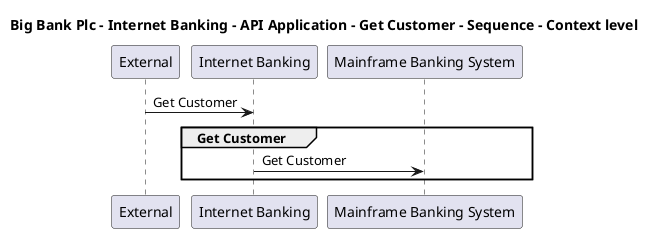 @startuml

title Big Bank Plc - Internet Banking - API Application - Get Customer - Sequence - Context level

participant "External" as C4InterFlow.SoftwareSystems.ExternalSystem
participant "Internet Banking" as BigBankPlc.SoftwareSystems.InternetBanking
participant "Mainframe Banking System" as BigBankPlc.SoftwareSystems.MainframeBankingSystem

C4InterFlow.SoftwareSystems.ExternalSystem -> BigBankPlc.SoftwareSystems.InternetBanking : Get Customer
group Get Customer
BigBankPlc.SoftwareSystems.InternetBanking -> BigBankPlc.SoftwareSystems.MainframeBankingSystem : Get Customer
end


@enduml
